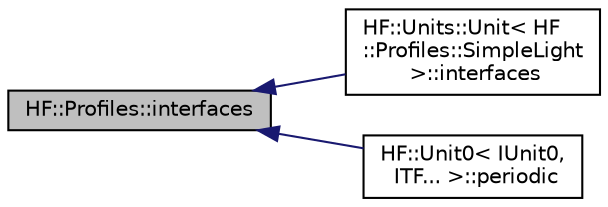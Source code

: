 digraph "HF::Profiles::interfaces"
{
  edge [fontname="Helvetica",fontsize="10",labelfontname="Helvetica",labelfontsize="10"];
  node [fontname="Helvetica",fontsize="10",shape=record];
  rankdir="LR";
  Node1 [label="HF::Profiles::interfaces",height=0.2,width=0.4,color="black", fillcolor="grey75", style="filled", fontcolor="black"];
  Node1 -> Node2 [dir="back",color="midnightblue",fontsize="10",style="solid",fontname="Helvetica"];
  Node2 [label="HF::Units::Unit\< HF\l::Profiles::SimpleLight\l \>::interfaces",height=0.2,width=0.4,color="black", fillcolor="white", style="filled",URL="$classHF_1_1Units_1_1Unit.html#a05e2269000f11ecaa300f2fcf4424a44",tooltip="Return the list of optional interfaces implemented by this unit. "];
  Node1 -> Node3 [dir="back",color="midnightblue",fontsize="10",style="solid",fontname="Helvetica"];
  Node3 [label="HF::Unit0\< IUnit0,\l ITF... \>::periodic",height=0.2,width=0.4,color="black", fillcolor="white", style="filled",URL="$classHF_1_1Unit0.html#a249db723ac3456afdd63c4816846820e"];
}
